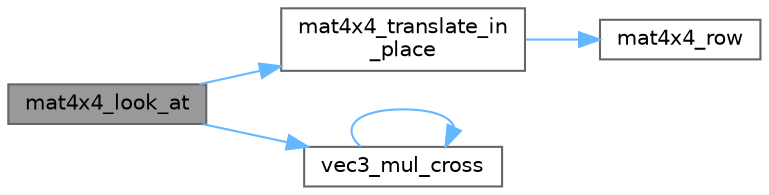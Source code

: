 digraph "mat4x4_look_at"
{
 // LATEX_PDF_SIZE
  bgcolor="transparent";
  edge [fontname=Helvetica,fontsize=10,labelfontname=Helvetica,labelfontsize=10];
  node [fontname=Helvetica,fontsize=10,shape=box,height=0.2,width=0.4];
  rankdir="LR";
  Node1 [id="Node000001",label="mat4x4_look_at",height=0.2,width=0.4,color="gray40", fillcolor="grey60", style="filled", fontcolor="black",tooltip=" "];
  Node1 -> Node2 [id="edge5_Node000001_Node000002",color="steelblue1",style="solid",tooltip=" "];
  Node2 [id="Node000002",label="mat4x4_translate_in\l_place",height=0.2,width=0.4,color="grey40", fillcolor="white", style="filled",URL="$linmath_8h.html#aeee92b2bb754bab7d7cfecb086c39f98",tooltip=" "];
  Node2 -> Node3 [id="edge6_Node000002_Node000003",color="steelblue1",style="solid",tooltip=" "];
  Node3 [id="Node000003",label="mat4x4_row",height=0.2,width=0.4,color="grey40", fillcolor="white", style="filled",URL="$linmath_8h.html#a2266fae5e790b073bd4323f8c421ba67",tooltip=" "];
  Node1 -> Node4 [id="edge7_Node000001_Node000004",color="steelblue1",style="solid",tooltip=" "];
  Node4 [id="Node000004",label="vec3_mul_cross",height=0.2,width=0.4,color="grey40", fillcolor="white", style="filled",URL="$linmath_8h.html#afd95d1931b51103bc155e67756e1ef29",tooltip=" "];
  Node4 -> Node4 [id="edge8_Node000004_Node000004",color="steelblue1",style="solid",tooltip=" "];
}
